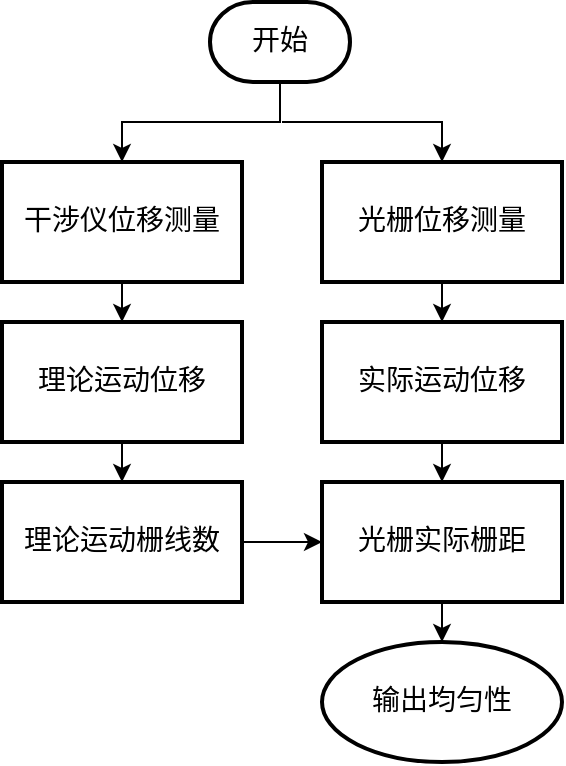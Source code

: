 <mxfile version="20.3.6" type="device"><diagram id="TXsHJ9t9NTdoELDvaXkA" name="第 1 页"><mxGraphModel dx="1422" dy="762" grid="1" gridSize="10" guides="1" tooltips="1" connect="1" arrows="1" fold="1" page="0" pageScale="1" pageWidth="827" pageHeight="1169" background="#ffffff" math="0" shadow="0"><root><mxCell id="0"/><mxCell id="1" parent="0"/><mxCell id="svCNBGneV2lZvwIj0Mcx-6" value="" style="edgeStyle=orthogonalEdgeStyle;rounded=0;orthogonalLoop=1;jettySize=auto;html=1;fontFamily=Times New Roman;fontSize=14;fontStyle=1" parent="1" source="svCNBGneV2lZvwIj0Mcx-4" target="svCNBGneV2lZvwIj0Mcx-5" edge="1"><mxGeometry relative="1" as="geometry"/></mxCell><mxCell id="svCNBGneV2lZvwIj0Mcx-4" value="&lt;span style=&quot;font-weight: normal;&quot;&gt;开始&lt;/span&gt;" style="strokeWidth=2;html=1;shape=mxgraph.flowchart.terminator;whiteSpace=wrap;fontFamily=Times New Roman;fontSize=14;fontStyle=1" parent="1" vertex="1"><mxGeometry x="344" y="120" width="70" height="40" as="geometry"/></mxCell><mxCell id="svCNBGneV2lZvwIj0Mcx-10" value="" style="edgeStyle=orthogonalEdgeStyle;rounded=0;orthogonalLoop=1;jettySize=auto;html=1;fontFamily=Times New Roman;fontSize=14;fontStyle=1" parent="1" source="svCNBGneV2lZvwIj0Mcx-5" target="svCNBGneV2lZvwIj0Mcx-9" edge="1"><mxGeometry relative="1" as="geometry"/></mxCell><mxCell id="svCNBGneV2lZvwIj0Mcx-5" value="&lt;span style=&quot;font-weight: normal;&quot;&gt;干涉仪位移测量&lt;/span&gt;" style="whiteSpace=wrap;html=1;strokeWidth=2;fontFamily=Times New Roman;fontSize=14;fontStyle=1" parent="1" vertex="1"><mxGeometry x="240" y="200" width="120" height="60" as="geometry"/></mxCell><mxCell id="svCNBGneV2lZvwIj0Mcx-12" value="" style="edgeStyle=orthogonalEdgeStyle;rounded=0;orthogonalLoop=1;jettySize=auto;html=1;fontFamily=Times New Roman;fontSize=14;fontStyle=1" parent="1" source="svCNBGneV2lZvwIj0Mcx-7" target="svCNBGneV2lZvwIj0Mcx-11" edge="1"><mxGeometry relative="1" as="geometry"/></mxCell><mxCell id="svCNBGneV2lZvwIj0Mcx-7" value="&lt;span style=&quot;font-weight: normal;&quot;&gt;光栅位移测量&lt;/span&gt;" style="whiteSpace=wrap;html=1;strokeWidth=2;fontFamily=Times New Roman;fontSize=14;fontStyle=1" parent="1" vertex="1"><mxGeometry x="400" y="200" width="120" height="60" as="geometry"/></mxCell><mxCell id="svCNBGneV2lZvwIj0Mcx-14" value="" style="edgeStyle=orthogonalEdgeStyle;rounded=0;orthogonalLoop=1;jettySize=auto;html=1;fontFamily=Times New Roman;fontSize=14;fontStyle=1" parent="1" source="svCNBGneV2lZvwIj0Mcx-9" target="svCNBGneV2lZvwIj0Mcx-13" edge="1"><mxGeometry relative="1" as="geometry"/></mxCell><mxCell id="svCNBGneV2lZvwIj0Mcx-9" value="&lt;span style=&quot;font-weight: normal;&quot;&gt;理论运动位移&lt;/span&gt;" style="whiteSpace=wrap;html=1;strokeWidth=2;fontFamily=Times New Roman;fontSize=14;fontStyle=1" parent="1" vertex="1"><mxGeometry x="240" y="280" width="120" height="60" as="geometry"/></mxCell><mxCell id="svCNBGneV2lZvwIj0Mcx-11" value="&lt;span style=&quot;font-weight: normal;&quot;&gt;实际运动位移&lt;/span&gt;" style="whiteSpace=wrap;html=1;strokeWidth=2;fontFamily=Times New Roman;fontSize=14;fontStyle=1" parent="1" vertex="1"><mxGeometry x="400" y="280" width="120" height="60" as="geometry"/></mxCell><mxCell id="svCNBGneV2lZvwIj0Mcx-16" value="" style="edgeStyle=orthogonalEdgeStyle;rounded=0;orthogonalLoop=1;jettySize=auto;html=1;fontFamily=Times New Roman;fontSize=14;fontStyle=1" parent="1" source="svCNBGneV2lZvwIj0Mcx-13" target="svCNBGneV2lZvwIj0Mcx-15" edge="1"><mxGeometry relative="1" as="geometry"/></mxCell><mxCell id="svCNBGneV2lZvwIj0Mcx-13" value="&lt;span style=&quot;font-weight: normal;&quot;&gt;理论运动栅线数&lt;/span&gt;" style="whiteSpace=wrap;html=1;strokeWidth=2;fontFamily=Times New Roman;fontSize=14;fontStyle=1" parent="1" vertex="1"><mxGeometry x="240" y="360" width="120" height="60" as="geometry"/></mxCell><mxCell id="svCNBGneV2lZvwIj0Mcx-19" value="" style="edgeStyle=orthogonalEdgeStyle;rounded=0;orthogonalLoop=1;jettySize=auto;html=1;fontFamily=Times New Roman;fontSize=14;fontStyle=1" parent="1" source="svCNBGneV2lZvwIj0Mcx-15" target="svCNBGneV2lZvwIj0Mcx-18" edge="1"><mxGeometry relative="1" as="geometry"/></mxCell><mxCell id="svCNBGneV2lZvwIj0Mcx-15" value="&lt;span style=&quot;font-weight: normal;&quot;&gt;光栅实际栅距&lt;/span&gt;" style="whiteSpace=wrap;html=1;strokeWidth=2;fontFamily=Times New Roman;fontSize=14;fontStyle=1" parent="1" vertex="1"><mxGeometry x="400" y="360" width="120" height="60" as="geometry"/></mxCell><mxCell id="svCNBGneV2lZvwIj0Mcx-17" value="" style="endArrow=classic;html=1;rounded=0;exitX=0.5;exitY=1;exitDx=0;exitDy=0;entryX=0.5;entryY=0;entryDx=0;entryDy=0;fontFamily=Times New Roman;fontSize=14;fontStyle=1" parent="1" source="svCNBGneV2lZvwIj0Mcx-11" target="svCNBGneV2lZvwIj0Mcx-15" edge="1"><mxGeometry width="50" height="50" relative="1" as="geometry"><mxPoint x="390" y="440" as="sourcePoint"/><mxPoint x="440" y="390" as="targetPoint"/></mxGeometry></mxCell><mxCell id="svCNBGneV2lZvwIj0Mcx-18" value="&lt;span style=&quot;font-weight: normal;&quot;&gt;输出均匀性&lt;/span&gt;" style="ellipse;whiteSpace=wrap;html=1;strokeWidth=2;fontFamily=Times New Roman;fontSize=14;fontStyle=1" parent="1" vertex="1"><mxGeometry x="400" y="440" width="120" height="60" as="geometry"/></mxCell><mxCell id="svCNBGneV2lZvwIj0Mcx-21" value="" style="edgeStyle=elbowEdgeStyle;elbow=horizontal;endArrow=classic;html=1;rounded=0;entryX=0.5;entryY=0;entryDx=0;entryDy=0;fontFamily=Times New Roman;fontSize=14;fontStyle=1" parent="1" target="svCNBGneV2lZvwIj0Mcx-7" edge="1"><mxGeometry width="50" height="50" relative="1" as="geometry"><mxPoint x="380" y="180" as="sourcePoint"/><mxPoint x="440" y="390" as="targetPoint"/><Array as="points"><mxPoint x="460" y="180"/></Array></mxGeometry></mxCell></root></mxGraphModel></diagram></mxfile>